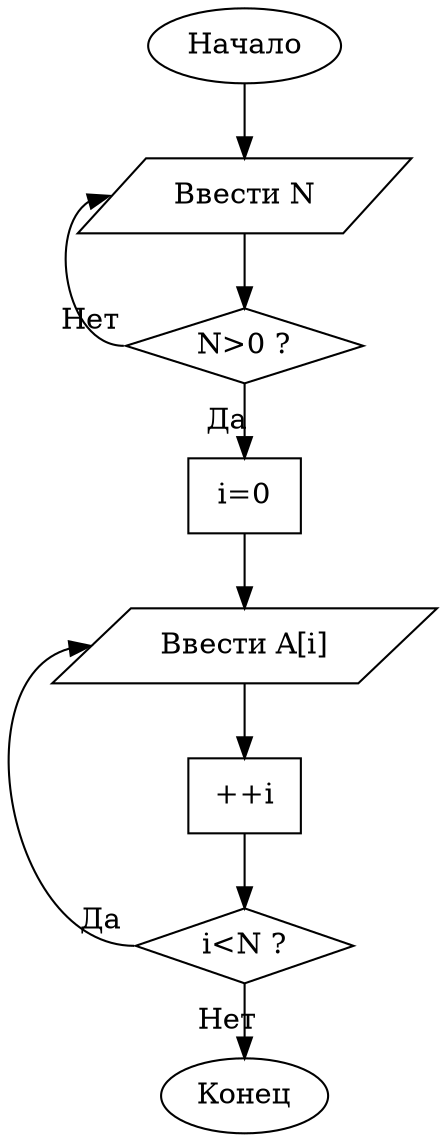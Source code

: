 digraph readData {
  truecolor = true
  font = "Times New Roman"
  //label = "Ввод данных"
  node [shape = box]
  edge [weight = 10, labeldistance = 2]

  start [ label="Начало", shape = ellipse]
    
  enterN [ label="Ввести N", shape=parallelogram ]
  checkN [ label="N>0 ?", shape=diamond ]
  enterA1 [ label="i=0" ]
  enterA2 [ label="Ввести A[i]", shape = parallelogram]
  enterA3 [ label="++i"]
  enterA4 [ label="i<N ?", shape=diamond ]
  
  
  end [ label="Конец", shape = ellipse ]

  start -> enterN
  enterN -> checkN
  checkN:w -> enterN:w [taillabel = "Нет" , weight = 1]
  checkN:s -> enterA1  [taillabel = "Да" ]
  enterA1 -> enterA2 -> enterA3 -> enterA4
  enterA4:w -> enterA2:w [taillabel = "Да", weight =1]
  enterA4:s -> end:n [taillabel = "Нет"]
}
